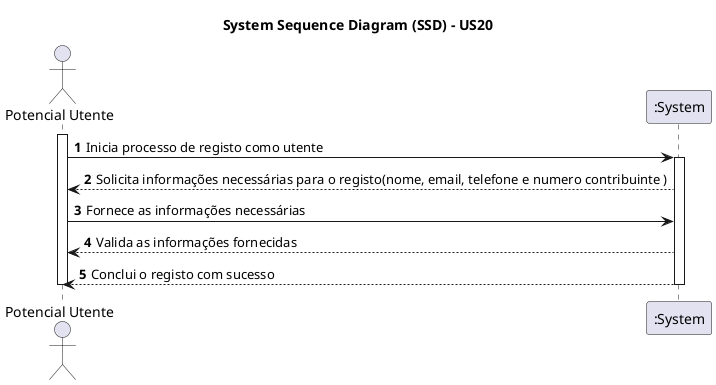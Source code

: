 @startuml
skinparam packageStyle rectangle
skinparam shadowing false

title System Sequence Diagram (SSD) - US20

autonumber

actor "Potencial Utente" as User
participant ":System" as System

activate User

User -> System : Inicia processo de registo como utente
activate System

System --> User : Solicita informações necessárias para o registo(nome, email, telefone e numero contribuinte )

User -> System : Fornece as informações necessárias

System --> User : Valida as informações fornecidas

System --> User : Conclui o registo com sucesso

deactivate System
deactivate User

@enduml